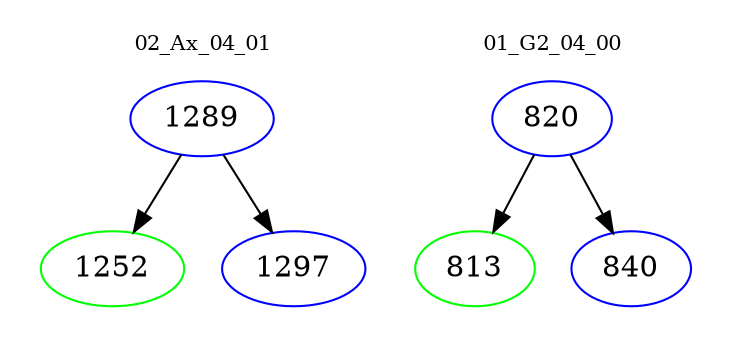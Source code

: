 digraph{
subgraph cluster_0 {
color = white
label = "02_Ax_04_01";
fontsize=10;
T0_1289 [label="1289", color="blue"]
T0_1289 -> T0_1252 [color="black"]
T0_1252 [label="1252", color="green"]
T0_1289 -> T0_1297 [color="black"]
T0_1297 [label="1297", color="blue"]
}
subgraph cluster_1 {
color = white
label = "01_G2_04_00";
fontsize=10;
T1_820 [label="820", color="blue"]
T1_820 -> T1_813 [color="black"]
T1_813 [label="813", color="green"]
T1_820 -> T1_840 [color="black"]
T1_840 [label="840", color="blue"]
}
}
